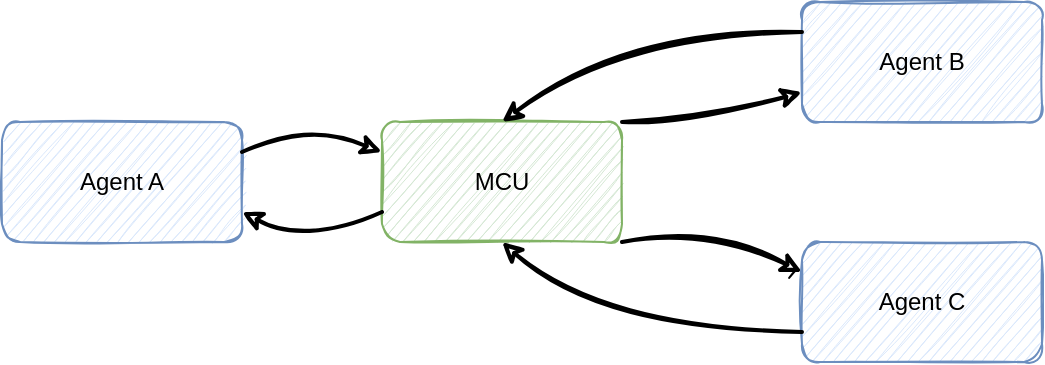 <mxfile version="16.5.5" type="device"><diagram id="cIf01dNkVYxk7HOKTPN7" name="Page-1"><mxGraphModel dx="609" dy="588" grid="1" gridSize="10" guides="1" tooltips="1" connect="1" arrows="1" fold="1" page="1" pageScale="1" pageWidth="827" pageHeight="1169" math="0" shadow="0"><root><mxCell id="0"/><mxCell id="1" parent="0"/><mxCell id="71qGqGd77wRpHhyNh6PC-1" value="Agent A" style="rounded=1;whiteSpace=wrap;html=1;sketch=1;fillColor=#dae8fc;strokeColor=#6c8ebf;" parent="1" vertex="1"><mxGeometry x="100" y="370" width="120" height="60" as="geometry"/></mxCell><mxCell id="71qGqGd77wRpHhyNh6PC-2" value="Agent B" style="rounded=1;whiteSpace=wrap;html=1;sketch=1;fillColor=#dae8fc;strokeColor=#6c8ebf;" parent="1" vertex="1"><mxGeometry x="500" y="310" width="120" height="60" as="geometry"/></mxCell><mxCell id="71qGqGd77wRpHhyNh6PC-4" value="Agent C" style="rounded=1;whiteSpace=wrap;html=1;sketch=1;fillColor=#dae8fc;strokeColor=#6c8ebf;" parent="1" vertex="1"><mxGeometry x="500" y="430" width="120" height="60" as="geometry"/></mxCell><mxCell id="71qGqGd77wRpHhyNh6PC-5" value="MCU" style="rounded=1;whiteSpace=wrap;html=1;sketch=1;fillColor=#d5e8d4;strokeColor=#82b366;" parent="1" vertex="1"><mxGeometry x="290" y="370" width="120" height="60" as="geometry"/></mxCell><mxCell id="71qGqGd77wRpHhyNh6PC-6" value="" style="curved=1;endArrow=classic;html=1;rounded=1;sketch=1;exitX=1;exitY=0.25;exitDx=0;exitDy=0;entryX=0;entryY=0.25;entryDx=0;entryDy=0;fillColor=#f8cecc;strokeColor=#000000;strokeWidth=2;" parent="1" source="71qGqGd77wRpHhyNh6PC-1" target="71qGqGd77wRpHhyNh6PC-5" edge="1"><mxGeometry width="50" height="50" relative="1" as="geometry"><mxPoint x="280" y="520" as="sourcePoint"/><mxPoint x="330" y="470" as="targetPoint"/><Array as="points"><mxPoint x="250" y="370"/></Array></mxGeometry></mxCell><mxCell id="71qGqGd77wRpHhyNh6PC-7" value="" style="curved=1;endArrow=classic;html=1;rounded=1;sketch=1;entryX=1;entryY=0.75;entryDx=0;entryDy=0;exitX=0;exitY=0.75;exitDx=0;exitDy=0;strokeWidth=2;fillColor=#e1d5e7;strokeColor=#000000;" parent="1" source="71qGqGd77wRpHhyNh6PC-5" target="71qGqGd77wRpHhyNh6PC-1" edge="1"><mxGeometry width="50" height="50" relative="1" as="geometry"><mxPoint x="300" y="470" as="sourcePoint"/><mxPoint x="290" y="425" as="targetPoint"/><Array as="points"><mxPoint x="250" y="430"/></Array></mxGeometry></mxCell><mxCell id="71qGqGd77wRpHhyNh6PC-9" value="" style="curved=1;endArrow=classic;html=1;rounded=1;sketch=1;exitX=1;exitY=0;exitDx=0;exitDy=0;entryX=0;entryY=0.75;entryDx=0;entryDy=0;fillColor=#f8cecc;strokeColor=#000000;strokeWidth=2;" parent="1" source="71qGqGd77wRpHhyNh6PC-5" target="71qGqGd77wRpHhyNh6PC-2" edge="1"><mxGeometry width="50" height="50" relative="1" as="geometry"><mxPoint x="420" y="370" as="sourcePoint"/><mxPoint x="490" y="370" as="targetPoint"/><Array as="points"><mxPoint x="450" y="370"/></Array></mxGeometry></mxCell><mxCell id="71qGqGd77wRpHhyNh6PC-10" value="" style="curved=1;endArrow=classic;html=1;rounded=1;sketch=1;exitX=1;exitY=1;exitDx=0;exitDy=0;entryX=0;entryY=0.25;entryDx=0;entryDy=0;fillColor=#f8cecc;strokeColor=#000000;strokeWidth=2;" parent="1" source="71qGqGd77wRpHhyNh6PC-5" target="71qGqGd77wRpHhyNh6PC-4" edge="1"><mxGeometry width="50" height="50" relative="1" as="geometry"><mxPoint x="420" y="380" as="sourcePoint"/><mxPoint x="510" y="365" as="targetPoint"/><Array as="points"><mxPoint x="450" y="420"/></Array></mxGeometry></mxCell><mxCell id="71qGqGd77wRpHhyNh6PC-12" value="" style="curved=1;endArrow=classic;html=1;rounded=1;sketch=1;entryX=0.5;entryY=0;entryDx=0;entryDy=0;exitX=0;exitY=0.25;exitDx=0;exitDy=0;strokeWidth=2;fillColor=#fff2cc;strokeColor=#000000;" parent="1" source="71qGqGd77wRpHhyNh6PC-2" target="71qGqGd77wRpHhyNh6PC-5" edge="1"><mxGeometry width="50" height="50" relative="1" as="geometry"><mxPoint x="470" y="320" as="sourcePoint"/><mxPoint x="400" y="320" as="targetPoint"/><Array as="points"><mxPoint x="410" y="325"/></Array></mxGeometry></mxCell><mxCell id="71qGqGd77wRpHhyNh6PC-13" value="" style="curved=1;endArrow=classic;html=1;rounded=1;sketch=1;entryX=0.5;entryY=1;entryDx=0;entryDy=0;exitX=0;exitY=0.75;exitDx=0;exitDy=0;strokeWidth=2;fillColor=#e1d5e7;strokeColor=#000000;" parent="1" source="71qGqGd77wRpHhyNh6PC-4" target="71qGqGd77wRpHhyNh6PC-5" edge="1"><mxGeometry width="50" height="50" relative="1" as="geometry"><mxPoint x="390" y="380" as="sourcePoint"/><mxPoint x="510" y="350" as="targetPoint"/><Array as="points"><mxPoint x="400" y="475"/></Array></mxGeometry></mxCell></root></mxGraphModel></diagram></mxfile>


